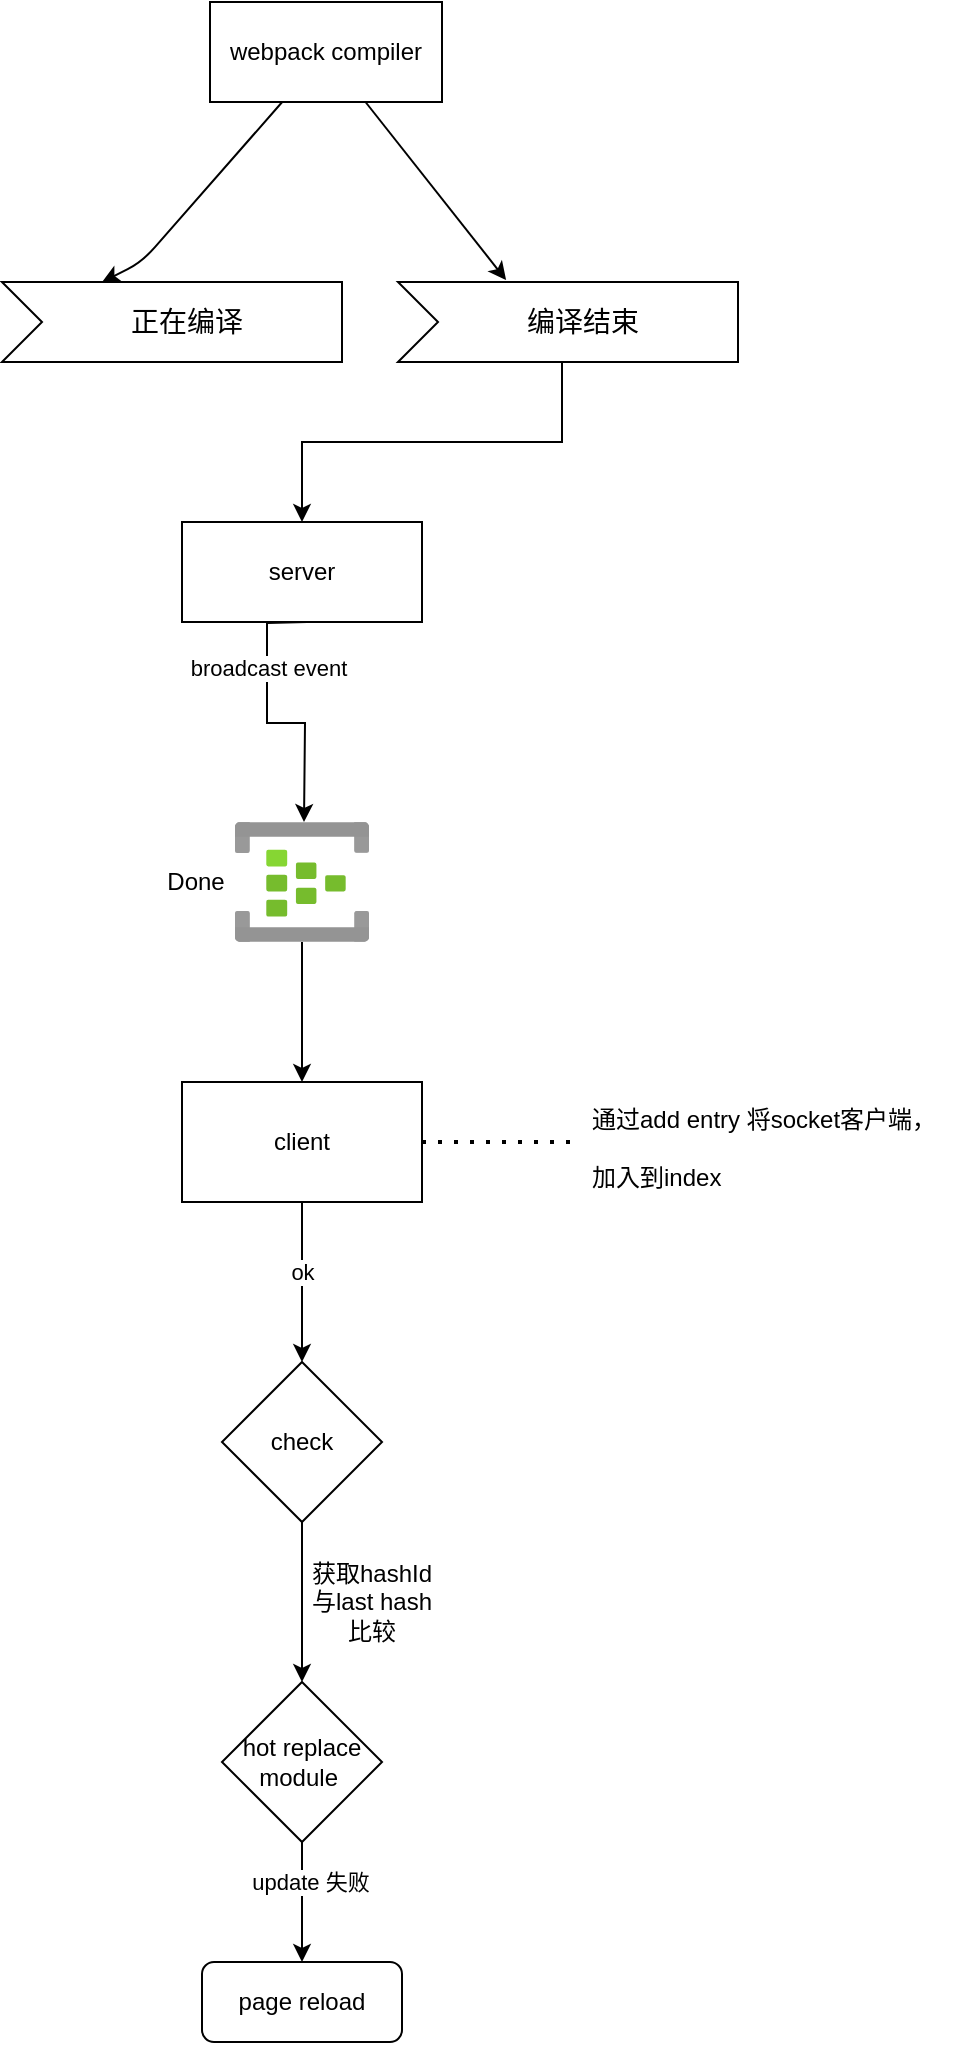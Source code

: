 <mxfile version="14.1.4" type="github">
  <diagram id="t6K7e2A5DxA8Q9QG1Hty" name="Page-1">
    <mxGraphModel dx="1298" dy="834" grid="1" gridSize="10" guides="1" tooltips="1" connect="1" arrows="1" fold="1" page="1" pageScale="1" pageWidth="827" pageHeight="1169" math="0" shadow="0">
      <root>
        <mxCell id="0" />
        <mxCell id="1" parent="0" />
        <mxCell id="hFjzLXXYWiRsOhctmAie-1" value="server" style="rounded=0;whiteSpace=wrap;html=1;" parent="1" vertex="1">
          <mxGeometry x="300" y="330" width="120" height="50" as="geometry" />
        </mxCell>
        <mxCell id="hFjzLXXYWiRsOhctmAie-2" value="client" style="rounded=0;whiteSpace=wrap;html=1;" parent="1" vertex="1">
          <mxGeometry x="300" y="610" width="120" height="60" as="geometry" />
        </mxCell>
        <mxCell id="hFjzLXXYWiRsOhctmAie-3" value="webpack compiler" style="rounded=0;whiteSpace=wrap;html=1;" parent="1" vertex="1">
          <mxGeometry x="314" y="70" width="116" height="50" as="geometry" />
        </mxCell>
        <mxCell id="hFjzLXXYWiRsOhctmAie-8" value="" style="endArrow=classic;html=1;" parent="1" source="hFjzLXXYWiRsOhctmAie-3" edge="1">
          <mxGeometry width="50" height="50" relative="1" as="geometry">
            <mxPoint x="470" y="440" as="sourcePoint" />
            <mxPoint x="260" y="210" as="targetPoint" />
            <Array as="points">
              <mxPoint x="280" y="200" />
            </Array>
          </mxGeometry>
        </mxCell>
        <mxCell id="hFjzLXXYWiRsOhctmAie-14" style="edgeStyle=orthogonalEdgeStyle;rounded=0;orthogonalLoop=1;jettySize=auto;html=1;exitX=0;exitY=0;exitDx=85;exitDy=40;exitPerimeter=0;" parent="1" source="hFjzLXXYWiRsOhctmAie-12" target="hFjzLXXYWiRsOhctmAie-1" edge="1">
          <mxGeometry relative="1" as="geometry">
            <Array as="points">
              <mxPoint x="490" y="250" />
              <mxPoint x="490" y="290" />
              <mxPoint x="360" y="290" />
            </Array>
          </mxGeometry>
        </mxCell>
        <mxCell id="hFjzLXXYWiRsOhctmAie-9" value="正在编译" style="html=1;shape=mxgraph.infographic.ribbonSimple;notch1=20;notch2=0;align=center;verticalAlign=middle;fontSize=14;fontStyle=0;fillColor=#FFFFFF;flipH=0;spacingRight=0;spacingLeft=14;" parent="1" vertex="1">
          <mxGeometry x="210" y="210" width="170" height="40" as="geometry" />
        </mxCell>
        <mxCell id="hFjzLXXYWiRsOhctmAie-12" value="编译结束" style="html=1;shape=mxgraph.infographic.ribbonSimple;notch1=20;notch2=0;align=center;verticalAlign=middle;fontSize=14;fontStyle=0;fillColor=#FFFFFF;flipH=0;spacingRight=0;spacingLeft=14;" parent="1" vertex="1">
          <mxGeometry x="408" y="210" width="170" height="40" as="geometry" />
        </mxCell>
        <mxCell id="hFjzLXXYWiRsOhctmAie-13" value="" style="endArrow=classic;html=1;entryX=0.318;entryY=-0.025;entryDx=0;entryDy=0;entryPerimeter=0;" parent="1" source="hFjzLXXYWiRsOhctmAie-3" target="hFjzLXXYWiRsOhctmAie-12" edge="1">
          <mxGeometry width="50" height="50" relative="1" as="geometry">
            <mxPoint x="470" y="440" as="sourcePoint" />
            <mxPoint x="520" y="390" as="targetPoint" />
          </mxGeometry>
        </mxCell>
        <mxCell id="hFjzLXXYWiRsOhctmAie-33" style="edgeStyle=orthogonalEdgeStyle;rounded=0;orthogonalLoop=1;jettySize=auto;html=1;entryX=0.5;entryY=0;entryDx=0;entryDy=0;" parent="1" source="hFjzLXXYWiRsOhctmAie-15" target="hFjzLXXYWiRsOhctmAie-2" edge="1">
          <mxGeometry relative="1" as="geometry" />
        </mxCell>
        <mxCell id="hFjzLXXYWiRsOhctmAie-15" value="" style="aspect=fixed;html=1;points=[];align=center;image;fontSize=12;image=img/lib/azure2/analytics/Event_Hubs.svg;" parent="1" vertex="1">
          <mxGeometry x="326.5" y="480" width="67" height="60" as="geometry" />
        </mxCell>
        <mxCell id="hFjzLXXYWiRsOhctmAie-17" style="edgeStyle=orthogonalEdgeStyle;rounded=0;orthogonalLoop=1;jettySize=auto;html=1;exitX=0;exitY=0;exitDx=85;exitDy=40;exitPerimeter=0;" parent="1" edge="1">
          <mxGeometry relative="1" as="geometry">
            <mxPoint x="362.5" y="380" as="sourcePoint" />
            <mxPoint x="361" y="480" as="targetPoint" />
            <Array as="points" />
          </mxGeometry>
        </mxCell>
        <mxCell id="hFjzLXXYWiRsOhctmAie-18" value="broadcast event" style="edgeLabel;html=1;align=center;verticalAlign=middle;resizable=0;points=[];" parent="hFjzLXXYWiRsOhctmAie-17" vertex="1" connectable="0">
          <mxGeometry x="-0.385" relative="1" as="geometry">
            <mxPoint as="offset" />
          </mxGeometry>
        </mxCell>
        <mxCell id="hFjzLXXYWiRsOhctmAie-21" value="Done" style="text;html=1;strokeColor=none;fillColor=none;align=center;verticalAlign=middle;whiteSpace=wrap;rounded=0;" parent="1" vertex="1">
          <mxGeometry x="286.5" y="500" width="40" height="20" as="geometry" />
        </mxCell>
        <mxCell id="hFjzLXXYWiRsOhctmAie-28" style="edgeStyle=orthogonalEdgeStyle;rounded=0;orthogonalLoop=1;jettySize=auto;html=1;exitX=0.5;exitY=1;exitDx=0;exitDy=0;" parent="1" source="hFjzLXXYWiRsOhctmAie-24" target="hFjzLXXYWiRsOhctmAie-27" edge="1">
          <mxGeometry relative="1" as="geometry">
            <mxPoint x="360" y="970" as="sourcePoint" />
          </mxGeometry>
        </mxCell>
        <mxCell id="hFjzLXXYWiRsOhctmAie-24" value="check" style="rhombus;whiteSpace=wrap;html=1;" parent="1" vertex="1">
          <mxGeometry x="320" y="750" width="80" height="80" as="geometry" />
        </mxCell>
        <mxCell id="hFjzLXXYWiRsOhctmAie-25" value="" style="endArrow=classic;html=1;exitX=0.5;exitY=1;exitDx=0;exitDy=0;entryX=0.5;entryY=0;entryDx=0;entryDy=0;" parent="1" source="hFjzLXXYWiRsOhctmAie-2" target="hFjzLXXYWiRsOhctmAie-24" edge="1">
          <mxGeometry width="50" height="50" relative="1" as="geometry">
            <mxPoint x="118" y="1080" as="sourcePoint" />
            <mxPoint x="168" y="1030" as="targetPoint" />
          </mxGeometry>
        </mxCell>
        <mxCell id="hFjzLXXYWiRsOhctmAie-26" value="ok" style="edgeLabel;html=1;align=center;verticalAlign=middle;resizable=0;points=[];" parent="hFjzLXXYWiRsOhctmAie-25" vertex="1" connectable="0">
          <mxGeometry x="-0.125" relative="1" as="geometry">
            <mxPoint as="offset" />
          </mxGeometry>
        </mxCell>
        <mxCell id="hFjzLXXYWiRsOhctmAie-29" style="edgeStyle=orthogonalEdgeStyle;rounded=0;orthogonalLoop=1;jettySize=auto;html=1;entryX=0.5;entryY=0;entryDx=0;entryDy=0;" parent="1" source="hFjzLXXYWiRsOhctmAie-27" target="hFjzLXXYWiRsOhctmAie-30" edge="1">
          <mxGeometry relative="1" as="geometry">
            <mxPoint x="456" y="1090" as="targetPoint" />
          </mxGeometry>
        </mxCell>
        <mxCell id="hFjzLXXYWiRsOhctmAie-31" value="update 失败" style="edgeLabel;html=1;align=center;verticalAlign=middle;resizable=0;points=[];" parent="hFjzLXXYWiRsOhctmAie-29" vertex="1" connectable="0">
          <mxGeometry x="0.053" relative="1" as="geometry">
            <mxPoint x="4" y="-12" as="offset" />
          </mxGeometry>
        </mxCell>
        <mxCell id="hFjzLXXYWiRsOhctmAie-27" value="hot replace module&amp;nbsp;" style="rhombus;whiteSpace=wrap;html=1;" parent="1" vertex="1">
          <mxGeometry x="320" y="910" width="80" height="80" as="geometry" />
        </mxCell>
        <mxCell id="hFjzLXXYWiRsOhctmAie-30" value="page reload" style="rounded=1;whiteSpace=wrap;html=1;" parent="1" vertex="1">
          <mxGeometry x="310" y="1050" width="100" height="40" as="geometry" />
        </mxCell>
        <mxCell id="hFjzLXXYWiRsOhctmAie-32" value="获取hashId 与last hash 比较" style="text;html=1;strokeColor=none;fillColor=none;align=center;verticalAlign=middle;whiteSpace=wrap;rounded=0;" parent="1" vertex="1">
          <mxGeometry x="360" y="860" width="70" height="20" as="geometry" />
        </mxCell>
        <mxCell id="2I5sPkQ9JuArbatCWA_M-4" value="&lt;h1&gt;&lt;span style=&quot;font-size: 12px ; font-weight: 400 ; text-align: center&quot;&gt;通过add entry 将socket客户端，加入到index&lt;/span&gt;&lt;br&gt;&lt;/h1&gt;" style="text;html=1;strokeColor=none;fillColor=none;spacing=5;spacingTop=-20;whiteSpace=wrap;overflow=hidden;rounded=0;" vertex="1" parent="1">
          <mxGeometry x="500" y="605" width="190" height="70" as="geometry" />
        </mxCell>
        <mxCell id="2I5sPkQ9JuArbatCWA_M-5" value="" style="endArrow=none;dashed=1;html=1;dashPattern=1 3;strokeWidth=2;exitX=1;exitY=0.5;exitDx=0;exitDy=0;" edge="1" parent="1" source="hFjzLXXYWiRsOhctmAie-2" target="2I5sPkQ9JuArbatCWA_M-4">
          <mxGeometry width="50" height="50" relative="1" as="geometry">
            <mxPoint x="430" y="650" as="sourcePoint" />
            <mxPoint x="410" y="610" as="targetPoint" />
            <Array as="points">
              <mxPoint x="450" y="640" />
            </Array>
          </mxGeometry>
        </mxCell>
      </root>
    </mxGraphModel>
  </diagram>
</mxfile>
